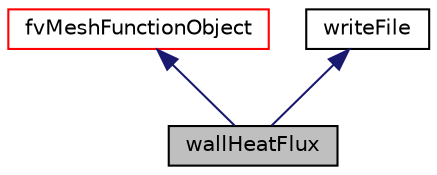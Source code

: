 digraph "wallHeatFlux"
{
  bgcolor="transparent";
  edge [fontname="Helvetica",fontsize="10",labelfontname="Helvetica",labelfontsize="10"];
  node [fontname="Helvetica",fontsize="10",shape=record];
  Node1 [label="wallHeatFlux",height=0.2,width=0.4,color="black", fillcolor="grey75", style="filled" fontcolor="black"];
  Node2 -> Node1 [dir="back",color="midnightblue",fontsize="10",style="solid",fontname="Helvetica"];
  Node2 [label="fvMeshFunctionObject",height=0.2,width=0.4,color="red",URL="$classFoam_1_1functionObjects_1_1fvMeshFunctionObject.html",tooltip="Specialization of Foam::functionObject for an Foam::fvMesh, providing a reference to the Foam::fvMesh..."];
  Node3 -> Node1 [dir="back",color="midnightblue",fontsize="10",style="solid",fontname="Helvetica"];
  Node3 [label="writeFile",height=0.2,width=0.4,color="black",URL="$classFoam_1_1functionObjects_1_1writeFile.html",tooltip="functionObject base class for writing single files "];
}
